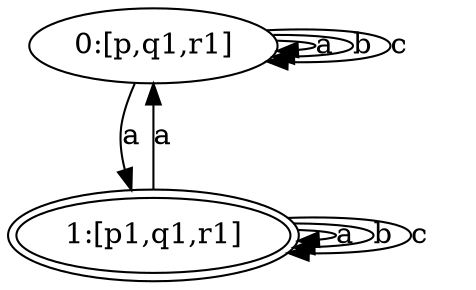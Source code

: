 digraph G { 0[label ="0:[p,q1,r1]"] ; 1[label ="1:[p1,q1,r1]",peripheries = 2] ; 0 -> 0 [label=a] ; 0 -> 0 [label=b] ; 0 -> 0 [label=c] ; 0 -> 1 [label=a] ; 1 -> 0 [label=a] ; 1 -> 1 [label=a] ; 1 -> 1 [label=b] ; 1 -> 1 [label=c] }